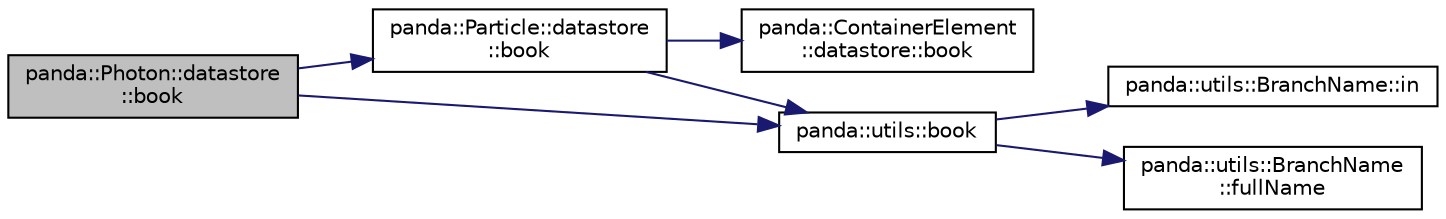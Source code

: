 digraph "panda::Photon::datastore::book"
{
 // INTERACTIVE_SVG=YES
  edge [fontname="Helvetica",fontsize="10",labelfontname="Helvetica",labelfontsize="10"];
  node [fontname="Helvetica",fontsize="10",shape=record];
  rankdir="LR";
  Node1 [label="panda::Photon::datastore\l::book",height=0.2,width=0.4,color="black", fillcolor="grey75", style="filled" fontcolor="black"];
  Node1 -> Node2 [color="midnightblue",fontsize="10",style="solid"];
  Node2 [label="panda::Particle::datastore\l::book",height=0.2,width=0.4,color="black", fillcolor="white", style="filled",URL="$structpanda_1_1Particle_1_1datastore.html#af75a5d8b8a18ee09ce98ab37888b4404"];
  Node2 -> Node3 [color="midnightblue",fontsize="10",style="solid"];
  Node3 [label="panda::ContainerElement\l::datastore::book",height=0.2,width=0.4,color="black", fillcolor="white", style="filled",URL="$structpanda_1_1ContainerElement_1_1datastore.html#a3a4062043d9a913acd4056ab1cf5a93f"];
  Node2 -> Node4 [color="midnightblue",fontsize="10",style="solid"];
  Node4 [label="panda::utils::book",height=0.2,width=0.4,color="black", fillcolor="white", style="filled",URL="$namespacepanda_1_1utils.html#aaa6c7cd5892388e6ffdf713b11abf793",tooltip="Book the branch. "];
  Node4 -> Node5 [color="midnightblue",fontsize="10",style="solid"];
  Node5 [label="panda::utils::BranchName::in",height=0.2,width=0.4,color="black", fillcolor="white", style="filled",URL="$classpanda_1_1utils_1_1BranchName.html#a6cc8a6df7c5b12a0221fd49773cca6a7",tooltip="Is the name included and not vetoed? "];
  Node4 -> Node6 [color="midnightblue",fontsize="10",style="solid"];
  Node6 [label="panda::utils::BranchName\l::fullName",height=0.2,width=0.4,color="black", fillcolor="white", style="filled",URL="$classpanda_1_1utils_1_1BranchName.html#a13958ff4a9d554d2c057c600b4f70412",tooltip="Prepend the branch name with &lt;objName.&gt;. "];
  Node1 -> Node4 [color="midnightblue",fontsize="10",style="solid"];
}
